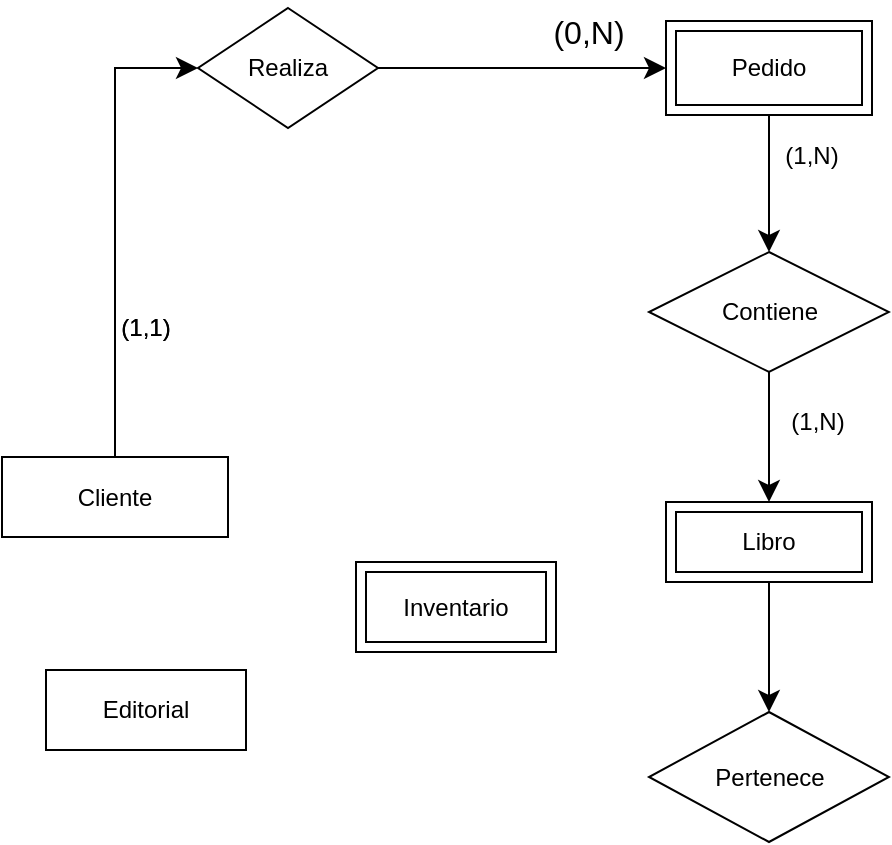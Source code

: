 <mxfile version="26.2.14">
  <diagram name="Página-1" id="8OAadzP3MpR4r65aK0Iq">
    <mxGraphModel dx="929" dy="1122" grid="0" gridSize="10" guides="1" tooltips="1" connect="1" arrows="1" fold="1" page="0" pageScale="1" pageWidth="827" pageHeight="1169" math="0" shadow="0">
      <root>
        <mxCell id="0" />
        <mxCell id="1" parent="0" />
        <mxCell id="3Lzo7K_a3jLQfffg2xJo-2" style="edgeStyle=orthogonalEdgeStyle;rounded=0;orthogonalLoop=1;jettySize=auto;html=1;entryX=0;entryY=0.5;entryDx=0;entryDy=0;fontSize=12;startSize=8;endSize=8;" edge="1" parent="1" source="xhJpXwO1KwRMIyCvbBH5-1" target="xhJpXwO1KwRMIyCvbBH5-6">
          <mxGeometry relative="1" as="geometry" />
        </mxCell>
        <mxCell id="xhJpXwO1KwRMIyCvbBH5-1" value="Cliente" style="whiteSpace=wrap;html=1;align=center;" parent="1" vertex="1">
          <mxGeometry x="-207" y="179.5" width="113" height="40" as="geometry" />
        </mxCell>
        <mxCell id="3Lzo7K_a3jLQfffg2xJo-13" value="" style="edgeStyle=none;curved=1;rounded=0;orthogonalLoop=1;jettySize=auto;html=1;fontSize=12;startSize=8;endSize=8;" edge="1" parent="1" source="xhJpXwO1KwRMIyCvbBH5-2" target="3Lzo7K_a3jLQfffg2xJo-12">
          <mxGeometry relative="1" as="geometry" />
        </mxCell>
        <mxCell id="xhJpXwO1KwRMIyCvbBH5-2" value="Pedido" style="shape=ext;margin=3;double=1;whiteSpace=wrap;html=1;align=center;" parent="1" vertex="1">
          <mxGeometry x="125" y="-38.5" width="103" height="47" as="geometry" />
        </mxCell>
        <mxCell id="xhJpXwO1KwRMIyCvbBH5-3" value="Editorial" style="whiteSpace=wrap;html=1;align=center;" parent="1" vertex="1">
          <mxGeometry x="-185" y="286" width="100" height="40" as="geometry" />
        </mxCell>
        <mxCell id="3Lzo7K_a3jLQfffg2xJo-18" value="" style="edgeStyle=none;curved=1;rounded=0;orthogonalLoop=1;jettySize=auto;html=1;fontSize=12;startSize=8;endSize=8;" edge="1" parent="1" source="xhJpXwO1KwRMIyCvbBH5-4" target="3Lzo7K_a3jLQfffg2xJo-17">
          <mxGeometry relative="1" as="geometry" />
        </mxCell>
        <mxCell id="xhJpXwO1KwRMIyCvbBH5-4" value="Libro" style="shape=ext;margin=3;double=1;whiteSpace=wrap;html=1;align=center;" parent="1" vertex="1">
          <mxGeometry x="125" y="202" width="103" height="40" as="geometry" />
        </mxCell>
        <mxCell id="xhJpXwO1KwRMIyCvbBH5-5" value="Inventario" style="shape=ext;margin=3;double=1;whiteSpace=wrap;html=1;align=center;" parent="1" vertex="1">
          <mxGeometry x="-30" y="232" width="100" height="45" as="geometry" />
        </mxCell>
        <mxCell id="3Lzo7K_a3jLQfffg2xJo-1" value="" style="edgeStyle=orthogonalEdgeStyle;rounded=0;orthogonalLoop=1;jettySize=auto;html=1;fontSize=12;startSize=8;endSize=8;" edge="1" parent="1" source="xhJpXwO1KwRMIyCvbBH5-6" target="xhJpXwO1KwRMIyCvbBH5-2">
          <mxGeometry relative="1" as="geometry" />
        </mxCell>
        <mxCell id="xhJpXwO1KwRMIyCvbBH5-6" value="Realiza" style="shape=rhombus;perimeter=rhombusPerimeter;whiteSpace=wrap;html=1;align=center;" parent="1" vertex="1">
          <mxGeometry x="-109" y="-45" width="90" height="60" as="geometry" />
        </mxCell>
        <mxCell id="3Lzo7K_a3jLQfffg2xJo-7" value="(1,1)" style="text;html=1;align=center;verticalAlign=middle;whiteSpace=wrap;rounded=0;" vertex="1" parent="1">
          <mxGeometry x="-165" y="95" width="60" height="40" as="geometry" />
        </mxCell>
        <mxCell id="3Lzo7K_a3jLQfffg2xJo-8" value="(1,1)" style="text;html=1;align=center;verticalAlign=middle;whiteSpace=wrap;rounded=0;" vertex="1" parent="1">
          <mxGeometry x="-165" y="95" width="60" height="40" as="geometry" />
        </mxCell>
        <mxCell id="3Lzo7K_a3jLQfffg2xJo-9" value="(0,N)" style="text;html=1;align=center;verticalAlign=middle;resizable=0;points=[];autosize=1;strokeColor=none;fillColor=none;fontSize=16;" vertex="1" parent="1">
          <mxGeometry x="59" y="-49" width="53" height="31" as="geometry" />
        </mxCell>
        <mxCell id="3Lzo7K_a3jLQfffg2xJo-14" value="" style="edgeStyle=none;curved=1;rounded=0;orthogonalLoop=1;jettySize=auto;html=1;fontSize=12;startSize=8;endSize=8;" edge="1" parent="1" source="3Lzo7K_a3jLQfffg2xJo-12" target="xhJpXwO1KwRMIyCvbBH5-4">
          <mxGeometry relative="1" as="geometry" />
        </mxCell>
        <mxCell id="3Lzo7K_a3jLQfffg2xJo-12" value="Contiene" style="shape=rhombus;perimeter=rhombusPerimeter;whiteSpace=wrap;html=1;align=center;" vertex="1" parent="1">
          <mxGeometry x="116.5" y="77" width="120" height="60" as="geometry" />
        </mxCell>
        <mxCell id="3Lzo7K_a3jLQfffg2xJo-15" value="(1,N)" style="text;html=1;align=center;verticalAlign=middle;whiteSpace=wrap;rounded=0;" vertex="1" parent="1">
          <mxGeometry x="168" y="9" width="60" height="40" as="geometry" />
        </mxCell>
        <mxCell id="3Lzo7K_a3jLQfffg2xJo-16" value="(1,N)" style="text;html=1;align=center;verticalAlign=middle;whiteSpace=wrap;rounded=0;" vertex="1" parent="1">
          <mxGeometry x="171" y="142" width="60" height="40" as="geometry" />
        </mxCell>
        <mxCell id="3Lzo7K_a3jLQfffg2xJo-17" value="Pertenece" style="shape=rhombus;perimeter=rhombusPerimeter;whiteSpace=wrap;html=1;align=center;" vertex="1" parent="1">
          <mxGeometry x="116.5" y="307" width="120" height="65" as="geometry" />
        </mxCell>
      </root>
    </mxGraphModel>
  </diagram>
</mxfile>
